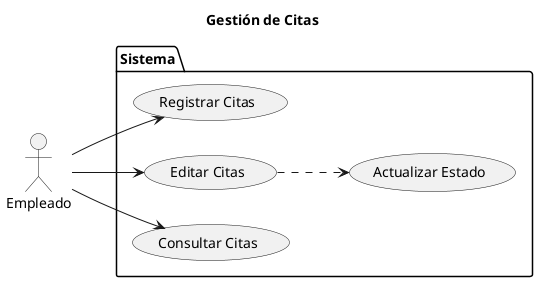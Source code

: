 @startuml CU_citas

left to right direction

title Gestión de Citas

actor Empleado as User

package Sistema {

    USECASE "Registrar Citas" as UC_Registrar
    USECASE "Editar Citas" as UC_Editar
    USECASE "Consultar Citas" as UC_Consultar
    USECASE "Actualizar Estado" as USE_Actualizar

    UC_Editar ..> USE_Actualizar
}

User --> UC_Registrar
User --> UC_Editar
User --> UC_Consultar

@enduml
